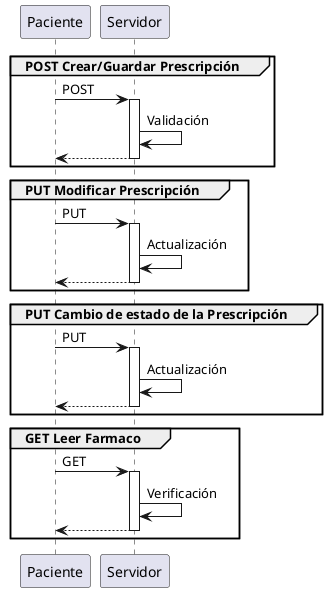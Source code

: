 @startuml

group POST Crear/Guardar Prescripción
Paciente -> Servidor : POST
activate Servidor
Servidor -> Servidor : Validación
return 
end

group PUT Modificar Prescripción
Paciente -> Servidor : PUT
activate Servidor
Servidor -> Servidor : Actualización
return 
end

group PUT Cambio de estado de la Prescripción
Paciente -> Servidor : PUT
activate Servidor
Servidor -> Servidor : Actualización
return 
end

group GET Leer Farmaco
Paciente -> Servidor : GET
activate Servidor
Servidor -> Servidor : Verificación
return 
end

@enduml
